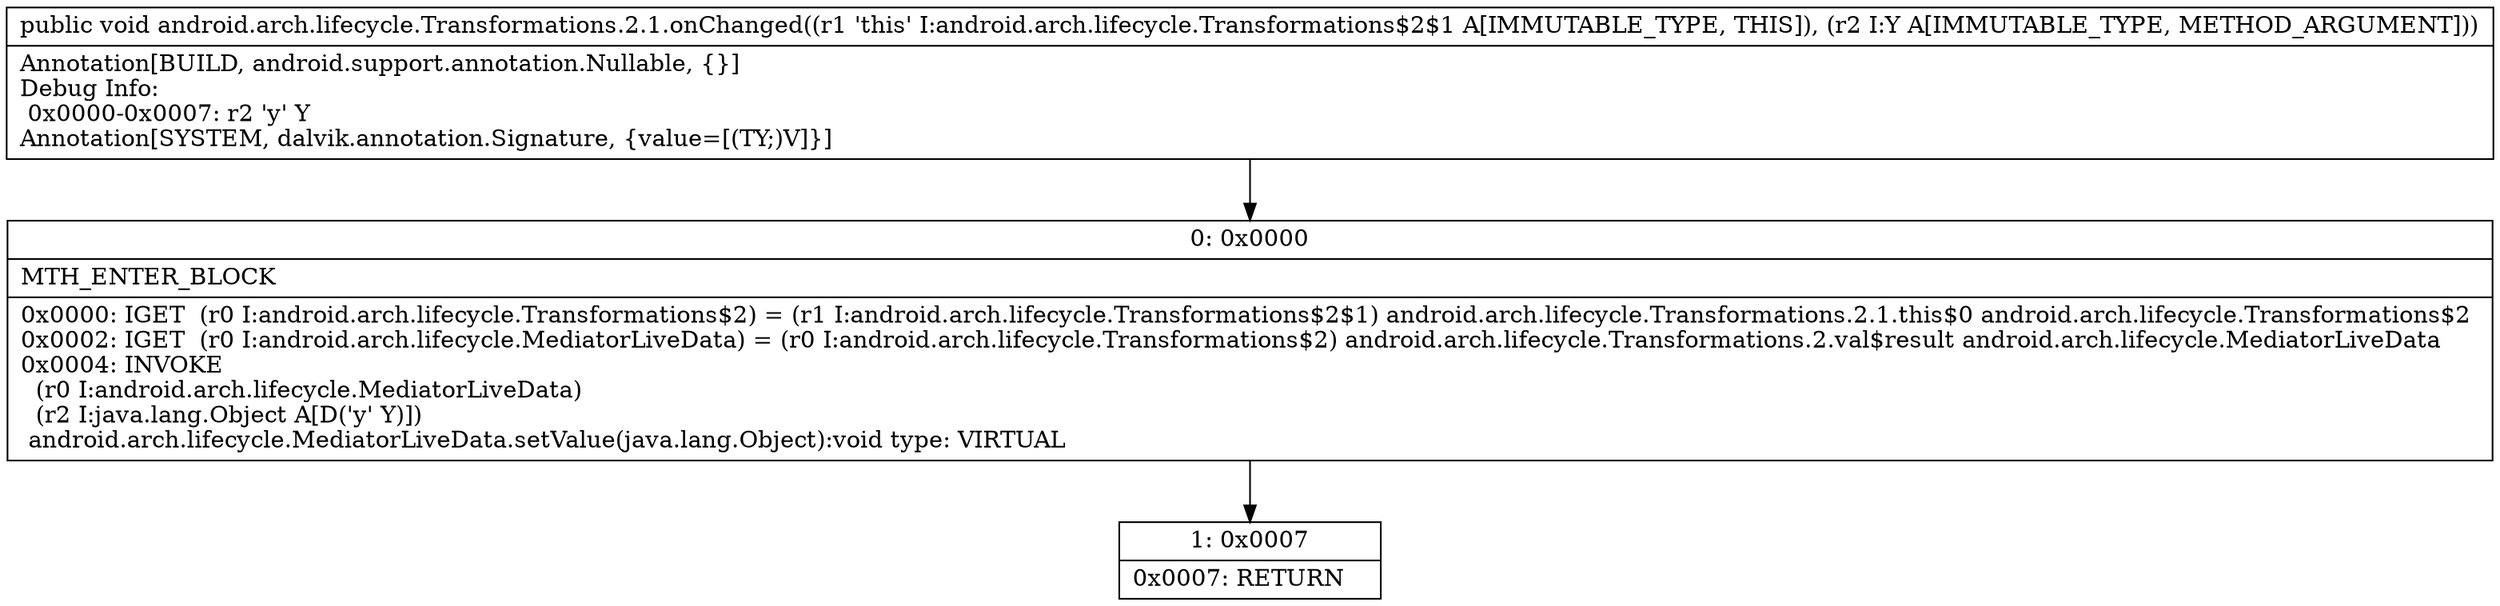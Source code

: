 digraph "CFG forandroid.arch.lifecycle.Transformations.2.1.onChanged(Ljava\/lang\/Object;)V" {
Node_0 [shape=record,label="{0\:\ 0x0000|MTH_ENTER_BLOCK\l|0x0000: IGET  (r0 I:android.arch.lifecycle.Transformations$2) = (r1 I:android.arch.lifecycle.Transformations$2$1) android.arch.lifecycle.Transformations.2.1.this$0 android.arch.lifecycle.Transformations$2 \l0x0002: IGET  (r0 I:android.arch.lifecycle.MediatorLiveData) = (r0 I:android.arch.lifecycle.Transformations$2) android.arch.lifecycle.Transformations.2.val$result android.arch.lifecycle.MediatorLiveData \l0x0004: INVOKE  \l  (r0 I:android.arch.lifecycle.MediatorLiveData)\l  (r2 I:java.lang.Object A[D('y' Y)])\l android.arch.lifecycle.MediatorLiveData.setValue(java.lang.Object):void type: VIRTUAL \l}"];
Node_1 [shape=record,label="{1\:\ 0x0007|0x0007: RETURN   \l}"];
MethodNode[shape=record,label="{public void android.arch.lifecycle.Transformations.2.1.onChanged((r1 'this' I:android.arch.lifecycle.Transformations$2$1 A[IMMUTABLE_TYPE, THIS]), (r2 I:Y A[IMMUTABLE_TYPE, METHOD_ARGUMENT]))  | Annotation[BUILD, android.support.annotation.Nullable, \{\}]\lDebug Info:\l  0x0000\-0x0007: r2 'y' Y\lAnnotation[SYSTEM, dalvik.annotation.Signature, \{value=[(TY;)V]\}]\l}"];
MethodNode -> Node_0;
Node_0 -> Node_1;
}

